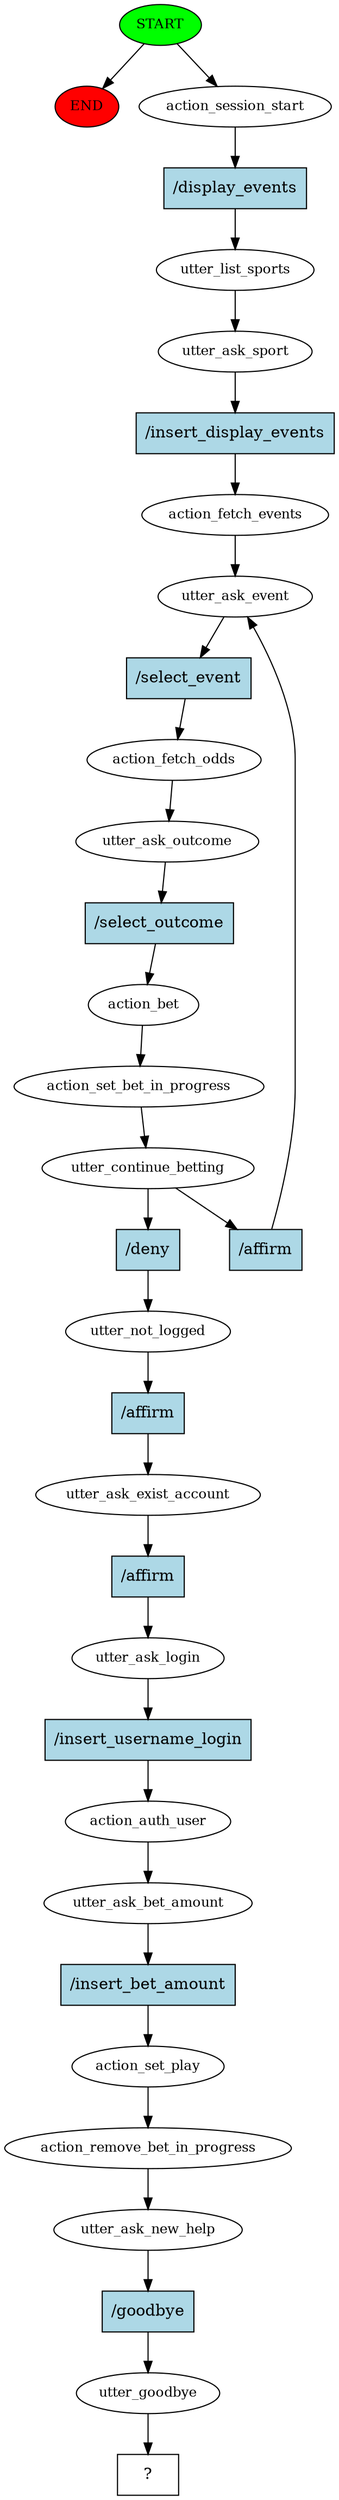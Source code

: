 digraph  {
0 [class="start active", fillcolor=green, fontsize=12, label=START, style=filled];
"-1" [class=end, fillcolor=red, fontsize=12, label=END, style=filled];
1 [class=active, fontsize=12, label=action_session_start];
2 [class=active, fontsize=12, label=utter_list_sports];
3 [class=active, fontsize=12, label=utter_ask_sport];
4 [class=active, fontsize=12, label=action_fetch_events];
5 [class=active, fontsize=12, label=utter_ask_event];
6 [class=active, fontsize=12, label=action_fetch_odds];
7 [class=active, fontsize=12, label=utter_ask_outcome];
8 [class=active, fontsize=12, label=action_bet];
9 [class=active, fontsize=12, label=action_set_bet_in_progress];
10 [class=active, fontsize=12, label=utter_continue_betting];
17 [class=active, fontsize=12, label=utter_not_logged];
18 [class=active, fontsize=12, label=utter_ask_exist_account];
19 [class=active, fontsize=12, label=utter_ask_login];
20 [class=active, fontsize=12, label=action_auth_user];
21 [class=active, fontsize=12, label=utter_ask_bet_amount];
22 [class=active, fontsize=12, label=action_set_play];
23 [class=active, fontsize=12, label=action_remove_bet_in_progress];
24 [class=active, fontsize=12, label=utter_ask_new_help];
25 [class=active, fontsize=12, label=utter_goodbye];
26 [class="intent dashed active", label="  ?  ", shape=rect];
27 [class="intent active", fillcolor=lightblue, label="/display_events", shape=rect, style=filled];
28 [class="intent active", fillcolor=lightblue, label="/insert_display_events", shape=rect, style=filled];
29 [class="intent active", fillcolor=lightblue, label="/select_event", shape=rect, style=filled];
30 [class="intent active", fillcolor=lightblue, label="/select_outcome", shape=rect, style=filled];
31 [class="intent active", fillcolor=lightblue, label="/affirm", shape=rect, style=filled];
32 [class="intent active", fillcolor=lightblue, label="/deny", shape=rect, style=filled];
33 [class="intent active", fillcolor=lightblue, label="/affirm", shape=rect, style=filled];
34 [class="intent active", fillcolor=lightblue, label="/affirm", shape=rect, style=filled];
35 [class="intent active", fillcolor=lightblue, label="/insert_username_login", shape=rect, style=filled];
36 [class="intent active", fillcolor=lightblue, label="/insert_bet_amount", shape=rect, style=filled];
37 [class="intent active", fillcolor=lightblue, label="/goodbye", shape=rect, style=filled];
0 -> "-1"  [class="", key=NONE, label=""];
0 -> 1  [class=active, key=NONE, label=""];
1 -> 27  [class=active, key=0];
2 -> 3  [class=active, key=NONE, label=""];
3 -> 28  [class=active, key=0];
4 -> 5  [class=active, key=NONE, label=""];
5 -> 29  [class=active, key=0];
6 -> 7  [class=active, key=NONE, label=""];
7 -> 30  [class=active, key=0];
8 -> 9  [class=active, key=NONE, label=""];
9 -> 10  [class=active, key=NONE, label=""];
10 -> 31  [class=active, key=0];
10 -> 32  [class=active, key=0];
17 -> 33  [class=active, key=0];
18 -> 34  [class=active, key=0];
19 -> 35  [class=active, key=0];
20 -> 21  [class=active, key=NONE, label=""];
21 -> 36  [class=active, key=0];
22 -> 23  [class=active, key=NONE, label=""];
23 -> 24  [class=active, key=NONE, label=""];
24 -> 37  [class=active, key=0];
25 -> 26  [class=active, key=NONE, label=""];
27 -> 2  [class=active, key=0];
28 -> 4  [class=active, key=0];
29 -> 6  [class=active, key=0];
30 -> 8  [class=active, key=0];
31 -> 5  [class=active, key=0];
32 -> 17  [class=active, key=0];
33 -> 18  [class=active, key=0];
34 -> 19  [class=active, key=0];
35 -> 20  [class=active, key=0];
36 -> 22  [class=active, key=0];
37 -> 25  [class=active, key=0];
}
